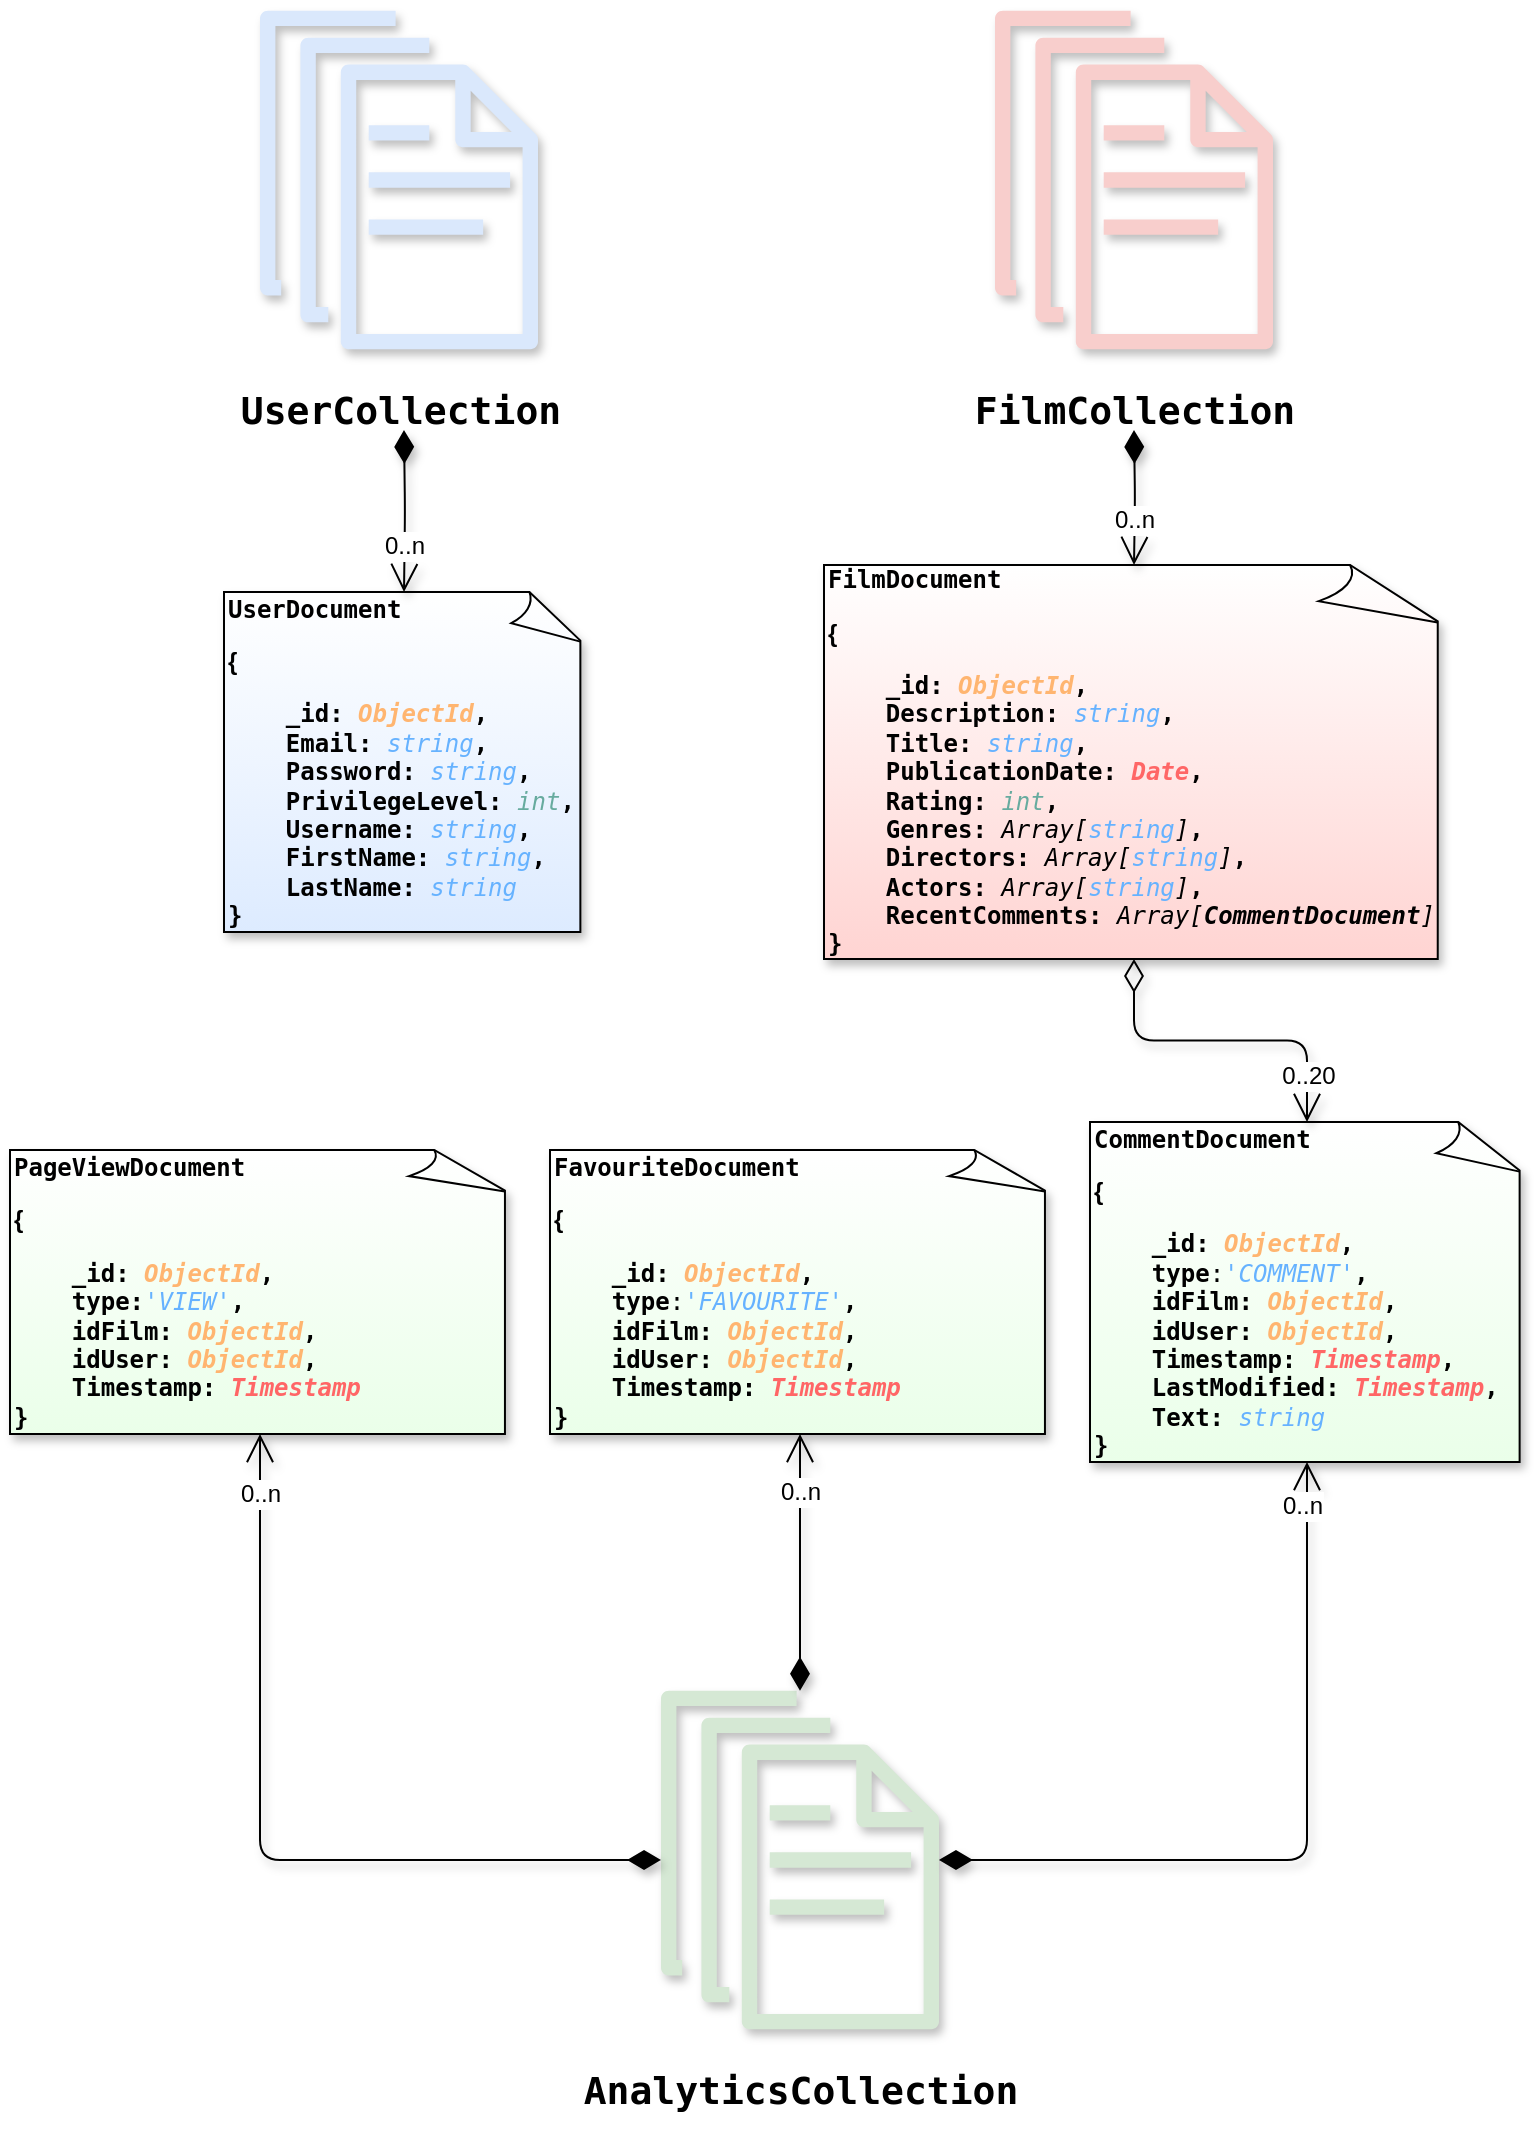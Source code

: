 <mxfile version="12.1.0" type="device" pages="1"><diagram id="Bxf1iPgv2D-pFVaHU1Q9" name="Pagina-1"><mxGraphModel dx="1686" dy="87" grid="1" gridSize="10" guides="1" tooltips="1" connect="1" arrows="1" fold="1" page="1" pageScale="1" pageWidth="827" pageHeight="1169" math="0" shadow="0"><root><mxCell id="0"/><mxCell id="1" parent="0"/><mxCell id="5v01E57TtF60HXx6akpf-5" value="&lt;pre&gt;&lt;b&gt;UserDocument&lt;/b&gt;&lt;/pre&gt;&lt;pre&gt;&lt;b style=&quot;font-family: &amp;#34;helvetica&amp;#34; ; white-space: normal&quot;&gt;{&lt;/b&gt;&lt;/pre&gt;&lt;pre&gt;&lt;b&gt;&amp;nbsp; &amp;nbsp; _id: &lt;/b&gt;&lt;font color=&quot;#ffb570&quot;&gt;&lt;b&gt;&lt;i&gt;ObjectId&lt;/i&gt;&lt;/b&gt;&lt;/font&gt;&lt;span style=&quot;font-weight: bold&quot;&gt;,&lt;br&gt;&lt;/span&gt;&lt;b&gt;&amp;nbsp; &amp;nbsp; Email: &lt;/b&gt;&lt;font color=&quot;#66b2ff&quot;&gt;&lt;i&gt;string&lt;/i&gt;&lt;/font&gt;&lt;b&gt;,&lt;br&gt;&lt;/b&gt;&lt;b&gt;&amp;nbsp; &amp;nbsp; Password: &lt;/b&gt;&lt;font color=&quot;#66b2ff&quot;&gt;&lt;i&gt;string&lt;/i&gt;&lt;/font&gt;&lt;b&gt;,&lt;br&gt;&lt;/b&gt;&lt;b&gt;&amp;nbsp; &amp;nbsp; PrivilegeLevel: &lt;/b&gt;&lt;font color=&quot;#67ab9f&quot;&gt;&lt;i&gt;int&lt;/i&gt;&lt;/font&gt;&lt;span style=&quot;font-weight: bold&quot;&gt;,&lt;br&gt;&lt;/span&gt;&lt;b&gt;&amp;nbsp; &amp;nbsp; Username: &lt;/b&gt;&lt;font color=&quot;#66b2ff&quot;&gt;&lt;i&gt;string&lt;/i&gt;&lt;/font&gt;&lt;b&gt;,&lt;br&gt;&lt;/b&gt;&lt;b&gt;&amp;nbsp; &amp;nbsp; FirstName: &lt;/b&gt;&lt;font color=&quot;#66b2ff&quot;&gt;&lt;i&gt;string&lt;/i&gt;&lt;/font&gt;&lt;b&gt;,&lt;br&gt;&lt;/b&gt;&lt;b&gt;&amp;nbsp; &amp;nbsp; LastName: &lt;/b&gt;&lt;font color=&quot;#66b2ff&quot;&gt;&lt;i&gt;string&lt;/i&gt;&lt;/font&gt;&lt;b&gt;&amp;nbsp;&lt;br&gt;&lt;/b&gt;&lt;b&gt;}&lt;/b&gt;&lt;/pre&gt;" style="whiteSpace=wrap;html=1;shape=mxgraph.basic.document;align=left;fillColor=#DDEBFF;strokeColor=#000000;gradientColor=#ffffff;gradientDirection=north;shadow=1;" parent="1" vertex="1"><mxGeometry x="130" y="1491" width="180" height="170" as="geometry"/></mxCell><mxCell id="5v01E57TtF60HXx6akpf-6" value="&lt;pre&gt;&lt;b&gt;FilmDocument&lt;/b&gt;&lt;/pre&gt;&lt;pre&gt;&lt;b style=&quot;font-family: &amp;#34;helvetica&amp;#34; ; white-space: normal&quot;&gt;{&lt;/b&gt;&lt;/pre&gt;&lt;pre&gt;&lt;b&gt;&amp;nbsp; &amp;nbsp; _id: &lt;/b&gt;&lt;font color=&quot;#ffb570&quot;&gt;&lt;b&gt;&lt;i&gt;ObjectId&lt;/i&gt;&lt;/b&gt;&lt;/font&gt;&lt;span style=&quot;font-weight: bold&quot;&gt;,&lt;br&gt;&lt;/span&gt;&lt;b&gt;&amp;nbsp; &amp;nbsp; Description: &lt;/b&gt;&lt;font color=&quot;#66b2ff&quot;&gt;&lt;i&gt;string&lt;/i&gt;&lt;/font&gt;&lt;b&gt;,&lt;br&gt;    Title: &lt;/b&gt;&lt;i&gt;&lt;font color=&quot;#66b2ff&quot;&gt;string&lt;/font&gt;&lt;/i&gt;&lt;b&gt;,&lt;br&gt;&lt;/b&gt;&lt;b&gt;&amp;nbsp; &amp;nbsp; PublicationDate: &lt;/b&gt;&lt;i&gt;&lt;font color=&quot;#ff6666&quot;&gt;&lt;b&gt;Date&lt;/b&gt;&lt;/font&gt;&lt;/i&gt;&lt;span style=&quot;font-weight: bold&quot;&gt;,&lt;br&gt;    Rating: &lt;/span&gt;&lt;i&gt;&lt;font color=&quot;#67ab9f&quot;&gt;int&lt;/font&gt;&lt;/i&gt;&lt;span style=&quot;font-weight: bold&quot;&gt;,&lt;br&gt;&lt;/span&gt;&lt;b&gt;&amp;nbsp; &amp;nbsp; Genres: &lt;/b&gt;&lt;i&gt;Array[&lt;font color=&quot;#66b2ff&quot;&gt;string&lt;/font&gt;]&lt;/i&gt;&lt;b&gt;,&lt;br&gt;&lt;/b&gt;&lt;b&gt;&amp;nbsp; &amp;nbsp; Directors: &lt;/b&gt;&lt;i&gt;Array[&lt;font color=&quot;#66b2ff&quot;&gt;string&lt;/font&gt;]&lt;/i&gt;&lt;b&gt;,&lt;br&gt;&lt;/b&gt;&lt;b&gt;&amp;nbsp; &amp;nbsp; Actors: &lt;/b&gt;&lt;i&gt;Array[&lt;font color=&quot;#66b2ff&quot;&gt;string&lt;/font&gt;]&lt;/i&gt;&lt;b&gt;,&lt;br&gt;    RecentComments: &lt;/b&gt;&lt;i&gt;Array[&lt;/i&gt;&lt;b&gt;&lt;i&gt;CommentDocument&lt;/i&gt;&lt;/b&gt;&lt;i&gt;]&lt;/i&gt;&lt;b&gt;&amp;nbsp;&lt;br&gt;}&lt;/b&gt;&lt;/pre&gt;" style="whiteSpace=wrap;html=1;shape=mxgraph.basic.document;align=left;fillColor=#FFD4D2;strokeColor=#000000;gradientColor=#ffffff;gradientDirection=north;shadow=1;" parent="1" vertex="1"><mxGeometry x="430" y="1477.5" width="310" height="197" as="geometry"/></mxCell><mxCell id="5v01E57TtF60HXx6akpf-7" value="&lt;pre&gt;&lt;b&gt;CommentDocument&lt;/b&gt;&lt;/pre&gt;&lt;pre&gt;&lt;b style=&quot;font-family: &amp;#34;helvetica&amp;#34; ; white-space: normal&quot;&gt;{&lt;/b&gt;&lt;/pre&gt;&lt;pre&gt;&lt;b&gt;&amp;nbsp; &amp;nbsp; _id: &lt;/b&gt;&lt;font color=&quot;#ffb570&quot;&gt;&lt;b&gt;&lt;i&gt;ObjectId&lt;/i&gt;&lt;/b&gt;&lt;/font&gt;&lt;span style=&quot;font-weight: bold&quot;&gt;,&lt;br&gt;    &lt;/span&gt;&lt;b style=&quot;white-space: normal&quot;&gt;type&lt;/b&gt;&lt;span style=&quot;white-space: normal&quot;&gt;:&lt;/span&gt;&lt;font style=&quot;white-space: normal&quot;&gt;&lt;font color=&quot;#66b2ff&quot; style=&quot;font-style: italic&quot;&gt;'COMMENT'&lt;/font&gt;&lt;b&gt;,&lt;/b&gt;&lt;/font&gt;&lt;span style=&quot;font-weight: bold&quot;&gt;&lt;br&gt;&lt;/span&gt;&lt;b&gt;&amp;nbsp; &amp;nbsp; idFilm: &lt;/b&gt;&lt;i&gt;&lt;b&gt;&lt;font color=&quot;#ffb570&quot;&gt;ObjectId&lt;/font&gt;&lt;/b&gt;&lt;/i&gt;&lt;b&gt;,&lt;br&gt;&lt;/b&gt;&lt;b&gt;&amp;nbsp; &amp;nbsp; idUser: &lt;/b&gt;&lt;i&gt;&lt;b&gt;&lt;font color=&quot;#ffb570&quot;&gt;ObjectId&lt;/font&gt;&lt;/b&gt;&lt;/i&gt;&lt;b&gt;,&lt;/b&gt;&lt;span style=&quot;font-weight: bold&quot;&gt;&lt;br&gt;&lt;/span&gt;&lt;b&gt;&amp;nbsp; &amp;nbsp; Timestamp: &lt;/b&gt;&lt;i&gt;&lt;font color=&quot;#ff6666&quot;&gt;&lt;b&gt;Timestamp&lt;/b&gt;&lt;/font&gt;&lt;/i&gt;&lt;b&gt;,&lt;br/&gt;    &lt;/b&gt;&lt;span style=&quot;white-space: normal&quot;&gt;&lt;b&gt;LastModified&lt;/b&gt;&lt;/span&gt;&lt;b style=&quot;white-space: normal&quot;&gt;: &lt;/b&gt;&lt;i style=&quot;white-space: normal&quot;&gt;&lt;font color=&quot;#ff6666&quot;&gt;&lt;b&gt;Timestamp&lt;/b&gt;&lt;/font&gt;&lt;/i&gt;&lt;b style=&quot;white-space: normal&quot;&gt;,&lt;/b&gt;&lt;b&gt;&lt;br&gt;&lt;/b&gt;&lt;b&gt;&amp;nbsp; &amp;nbsp; Text: &lt;/b&gt;&lt;font color=&quot;#66b2ff&quot;&gt;&lt;i&gt;string&lt;/i&gt;&lt;/font&gt;&lt;b&gt;&amp;nbsp;&lt;br&gt;&lt;/b&gt;&lt;b&gt;}&lt;/b&gt;&lt;/pre&gt;" style="whiteSpace=wrap;html=1;shape=mxgraph.basic.document;align=left;fillColor=#EAFFE9;gradientColor=#ffffff;gradientDirection=north;shadow=1;" parent="1" vertex="1"><mxGeometry x="563" y="1756" width="217" height="170" as="geometry"/></mxCell><mxCell id="5v01E57TtF60HXx6akpf-8" value="&lt;pre&gt;&lt;b&gt;FavouriteDocument&lt;/b&gt;&lt;/pre&gt;&lt;pre&gt;&lt;b style=&quot;font-family: &amp;#34;helvetica&amp;#34; ; white-space: normal&quot;&gt;{&lt;/b&gt;&lt;/pre&gt;&lt;pre&gt;&lt;b&gt;&amp;nbsp; &amp;nbsp; _id: &lt;/b&gt;&lt;font color=&quot;#ffb570&quot;&gt;&lt;b&gt;&lt;i&gt;ObjectId&lt;/i&gt;&lt;/b&gt;&lt;/font&gt;&lt;span style=&quot;font-weight: bold&quot;&gt;,&lt;br&gt;    &lt;/span&gt;&lt;b&gt;type&lt;/b&gt;:&lt;font style=&quot;white-space: normal&quot;&gt;&lt;font color=&quot;#66b2ff&quot; style=&quot;font-style: italic&quot;&gt;'FAVOURITE'&lt;/font&gt;&lt;b&gt;,&lt;/b&gt;&lt;/font&gt;&lt;span style=&quot;font-weight: bold&quot;&gt;&lt;br&gt;&lt;/span&gt;&lt;b&gt;&amp;nbsp; &amp;nbsp; idFilm: &lt;/b&gt;&lt;i&gt;&lt;b&gt;&lt;font color=&quot;#ffb570&quot;&gt;ObjectId&lt;/font&gt;&lt;/b&gt;&lt;/i&gt;&lt;b&gt;,&lt;br&gt;&lt;/b&gt;&lt;b&gt;&amp;nbsp; &amp;nbsp; idUser: &lt;/b&gt;&lt;i&gt;&lt;b&gt;&lt;font color=&quot;#ffb570&quot;&gt;ObjectId&lt;/font&gt;&lt;/b&gt;&lt;/i&gt;&lt;b&gt;,&lt;/b&gt;&lt;span style=&quot;font-weight: bold&quot;&gt;&lt;br&gt;&lt;/span&gt;&lt;b&gt;&amp;nbsp; &amp;nbsp; Timestamp: &lt;/b&gt;&lt;i&gt;&lt;font color=&quot;#ff6666&quot;&gt;&lt;b&gt;Timestamp&lt;/b&gt;&lt;/font&gt;&lt;/i&gt;&lt;b&gt;&lt;br&gt;&lt;/b&gt;&lt;b&gt;}&lt;/b&gt;&lt;/pre&gt;" style="whiteSpace=wrap;html=1;shape=mxgraph.basic.document;align=left;fillColor=#EAFFE9;gradientColor=#ffffff;gradientDirection=north;shadow=1;" parent="1" vertex="1"><mxGeometry x="293" y="1770" width="250" height="142" as="geometry"/></mxCell><mxCell id="5v01E57TtF60HXx6akpf-9" value="&lt;pre&gt;&lt;b&gt;PageViewDocument&lt;/b&gt;&lt;/pre&gt;&lt;pre&gt;&lt;b style=&quot;font-family: &amp;#34;helvetica&amp;#34; ; white-space: normal&quot;&gt;{&lt;/b&gt;&lt;/pre&gt;&lt;pre&gt;&lt;b&gt;&amp;nbsp; &amp;nbsp; _id: &lt;/b&gt;&lt;font color=&quot;#ffb570&quot;&gt;&lt;b&gt;&lt;i&gt;ObjectId&lt;/i&gt;&lt;/b&gt;&lt;/font&gt;&lt;span style=&quot;font-weight: bold&quot;&gt;,&lt;br&gt;    type:&lt;/span&gt;&lt;font style=&quot;white-space: normal&quot;&gt;&lt;font color=&quot;#66b2ff&quot; style=&quot;font-style: italic&quot;&gt;'VIEW'&lt;/font&gt;&lt;b&gt;,&lt;/b&gt;&lt;/font&gt;&lt;span style=&quot;font-weight: bold&quot;&gt;&lt;br&gt;&lt;/span&gt;&lt;b&gt;&amp;nbsp; &amp;nbsp; idFilm: &lt;/b&gt;&lt;i&gt;&lt;b&gt;&lt;font color=&quot;#ffb570&quot;&gt;ObjectId&lt;/font&gt;&lt;/b&gt;&lt;/i&gt;&lt;b&gt;,&lt;br&gt;&lt;/b&gt;&lt;b&gt;&amp;nbsp; &amp;nbsp; idUser: &lt;/b&gt;&lt;i&gt;&lt;b&gt;&lt;font color=&quot;#ffb570&quot;&gt;ObjectId&lt;/font&gt;&lt;/b&gt;&lt;/i&gt;&lt;b&gt;,&lt;/b&gt;&lt;span style=&quot;font-weight: bold&quot;&gt;&lt;br&gt;&lt;/span&gt;&lt;b&gt;&amp;nbsp; &amp;nbsp; Timestamp: &lt;/b&gt;&lt;i&gt;&lt;font color=&quot;#ff6666&quot;&gt;&lt;b&gt;Timestamp&lt;/b&gt;&lt;/font&gt;&lt;/i&gt;&lt;b&gt;&lt;br&gt;&lt;/b&gt;&lt;b&gt;}&lt;/b&gt;&lt;/pre&gt;" style="whiteSpace=wrap;html=1;shape=mxgraph.basic.document;align=left;fillColor=#EAFFE9;gradientColor=#ffffff;gradientDirection=north;shadow=1;" parent="1" vertex="1"><mxGeometry x="23" y="1770" width="250" height="142" as="geometry"/></mxCell><mxCell id="5v01E57TtF60HXx6akpf-16" value="&lt;pre&gt;&lt;font style=&quot;font-size: 19px&quot;&gt;&lt;b&gt;FilmCollection&lt;/b&gt;&lt;/font&gt;&lt;/pre&gt;" style="outlineConnect=0;dashed=0;verticalLabelPosition=bottom;verticalAlign=top;align=center;html=1;fontSize=12;fontStyle=0;aspect=fixed;pointerEvents=1;shape=mxgraph.aws4.documents;fillColor=#f8cecc;strokeColor=#b85450;shadow=1;" parent="1" vertex="1"><mxGeometry x="515.5" y="1200" width="139" height="170" as="geometry"/></mxCell><mxCell id="5v01E57TtF60HXx6akpf-21" value="&lt;pre&gt;&lt;font style=&quot;font-size: 19px&quot;&gt;&lt;b&gt;UserCollection&lt;/b&gt;&lt;/font&gt;&lt;/pre&gt;" style="outlineConnect=0;dashed=0;verticalLabelPosition=bottom;verticalAlign=top;align=center;html=1;fontSize=12;fontStyle=0;aspect=fixed;pointerEvents=1;shape=mxgraph.aws4.documents;fillColor=#dae8fc;strokeColor=#6c8ebf;shadow=1;" parent="1" vertex="1"><mxGeometry x="148" y="1200" width="139" height="170" as="geometry"/></mxCell><mxCell id="5v01E57TtF60HXx6akpf-22" value="&lt;pre&gt;&lt;font style=&quot;font-size: 19px&quot;&gt;&lt;b&gt;AnalyticsCollection&lt;/b&gt;&lt;/font&gt;&lt;/pre&gt;" style="outlineConnect=0;dashed=0;verticalLabelPosition=bottom;verticalAlign=top;align=center;html=1;fontSize=12;fontStyle=0;aspect=fixed;pointerEvents=1;shape=mxgraph.aws4.documents;fillColor=#d5e8d4;strokeColor=#82b366;shadow=1;" parent="1" vertex="1"><mxGeometry x="348.5" y="2040" width="139" height="170" as="geometry"/></mxCell><mxCell id="5v01E57TtF60HXx6akpf-25" value="" style="endArrow=open;html=1;endSize=12;startArrow=diamondThin;startSize=14;startFill=1;edgeStyle=orthogonalEdgeStyle;align=left;verticalAlign=bottom;entryX=0.5;entryY=1;entryDx=0;entryDy=0;entryPerimeter=0;shadow=1;" parent="1" source="5v01E57TtF60HXx6akpf-22" target="5v01E57TtF60HXx6akpf-9" edge="1"><mxGeometry x="-1" y="3" relative="1" as="geometry"><mxPoint x="220" y="1980" as="sourcePoint"/><mxPoint x="380" y="1980" as="targetPoint"/></mxGeometry></mxCell><mxCell id="5v01E57TtF60HXx6akpf-27" value="0..n" style="text;html=1;resizable=0;points=[];align=center;verticalAlign=middle;labelBackgroundColor=#ffffff;" parent="5v01E57TtF60HXx6akpf-25" vertex="1" connectable="0"><mxGeometry x="0.902" relative="1" as="geometry"><mxPoint y="9.5" as="offset"/></mxGeometry></mxCell><mxCell id="5v01E57TtF60HXx6akpf-28" value="" style="endArrow=open;html=1;endSize=12;startArrow=diamondThin;startSize=14;startFill=1;edgeStyle=orthogonalEdgeStyle;align=left;verticalAlign=bottom;entryX=0.5;entryY=1;entryDx=0;entryDy=0;entryPerimeter=0;shadow=1;" parent="1" source="5v01E57TtF60HXx6akpf-22" target="5v01E57TtF60HXx6akpf-8" edge="1"><mxGeometry x="-1" y="3" relative="1" as="geometry"><mxPoint x="352.5" y="2120.714" as="sourcePoint"/><mxPoint x="157" y="1922.143" as="targetPoint"/></mxGeometry></mxCell><mxCell id="5v01E57TtF60HXx6akpf-29" value="0..n" style="text;html=1;resizable=0;points=[];align=center;verticalAlign=middle;labelBackgroundColor=#ffffff;" parent="5v01E57TtF60HXx6akpf-28" vertex="1" connectable="0"><mxGeometry x="0.902" relative="1" as="geometry"><mxPoint x="-0.5" y="22" as="offset"/></mxGeometry></mxCell><mxCell id="5v01E57TtF60HXx6akpf-30" value="" style="endArrow=open;html=1;endSize=12;startArrow=diamondThin;startSize=14;startFill=1;edgeStyle=orthogonalEdgeStyle;align=left;verticalAlign=bottom;entryX=0.5;entryY=1;entryDx=0;entryDy=0;entryPerimeter=0;shadow=1;" parent="1" source="5v01E57TtF60HXx6akpf-22" target="5v01E57TtF60HXx6akpf-7" edge="1"><mxGeometry x="-1" y="3" relative="1" as="geometry"><mxPoint x="427.706" y="2050.117" as="sourcePoint"/><mxPoint x="427.706" y="1921.471" as="targetPoint"/></mxGeometry></mxCell><mxCell id="5v01E57TtF60HXx6akpf-31" value="0..n" style="text;html=1;resizable=0;points=[];align=center;verticalAlign=middle;labelBackgroundColor=#ffffff;" parent="5v01E57TtF60HXx6akpf-30" vertex="1" connectable="0"><mxGeometry x="0.902" relative="1" as="geometry"><mxPoint x="-2.5" y="3" as="offset"/></mxGeometry></mxCell><mxCell id="5v01E57TtF60HXx6akpf-32" value="" style="endArrow=open;html=1;endSize=12;startArrow=diamondThin;startSize=14;startFill=0;edgeStyle=orthogonalEdgeStyle;align=left;verticalAlign=bottom;entryX=0.5;entryY=0;entryDx=0;entryDy=0;entryPerimeter=0;exitX=0.5;exitY=1;exitDx=0;exitDy=0;exitPerimeter=0;shadow=1;" parent="1" source="5v01E57TtF60HXx6akpf-6" target="5v01E57TtF60HXx6akpf-7" edge="1"><mxGeometry x="-1" y="3" relative="1" as="geometry"><mxPoint x="497.0" y="2134.412" as="sourcePoint"/><mxPoint x="692.412" y="1927.353" as="targetPoint"/></mxGeometry></mxCell><mxCell id="5v01E57TtF60HXx6akpf-33" value="0..20" style="text;html=1;resizable=0;points=[];align=center;verticalAlign=middle;labelBackgroundColor=#ffffff;" parent="5v01E57TtF60HXx6akpf-32" vertex="1" connectable="0"><mxGeometry x="0.902" relative="1" as="geometry"><mxPoint y="-15" as="offset"/></mxGeometry></mxCell><mxCell id="5v01E57TtF60HXx6akpf-34" value="" style="endArrow=open;html=1;endSize=12;startArrow=diamondThin;startSize=14;startFill=1;edgeStyle=orthogonalEdgeStyle;align=left;verticalAlign=bottom;shadow=1;" parent="1" target="5v01E57TtF60HXx6akpf-6" edge="1"><mxGeometry x="-1" y="3" relative="1" as="geometry"><mxPoint x="585" y="1410" as="sourcePoint"/><mxPoint x="427" y="1922.143" as="targetPoint"/></mxGeometry></mxCell><mxCell id="5v01E57TtF60HXx6akpf-35" value="0..n" style="text;html=1;resizable=0;points=[];align=center;verticalAlign=middle;labelBackgroundColor=#ffffff;" parent="5v01E57TtF60HXx6akpf-34" vertex="1" connectable="0"><mxGeometry x="0.902" relative="1" as="geometry"><mxPoint y="-19.5" as="offset"/></mxGeometry></mxCell><mxCell id="5v01E57TtF60HXx6akpf-36" value="" style="endArrow=open;html=1;endSize=12;startArrow=diamondThin;startSize=14;startFill=1;edgeStyle=orthogonalEdgeStyle;align=left;verticalAlign=bottom;entryX=0.5;entryY=0;entryDx=0;entryDy=0;entryPerimeter=0;shadow=1;" parent="1" target="5v01E57TtF60HXx6akpf-5" edge="1"><mxGeometry x="-1" y="3" relative="1" as="geometry"><mxPoint x="220" y="1410" as="sourcePoint"/><mxPoint x="594.765" y="1493.5" as="targetPoint"/></mxGeometry></mxCell><mxCell id="5v01E57TtF60HXx6akpf-37" value="0..n" style="text;html=1;resizable=0;points=[];align=center;verticalAlign=middle;labelBackgroundColor=#ffffff;" parent="5v01E57TtF60HXx6akpf-36" vertex="1" connectable="0"><mxGeometry x="0.902" relative="1" as="geometry"><mxPoint y="-19.5" as="offset"/></mxGeometry></mxCell></root></mxGraphModel></diagram></mxfile>